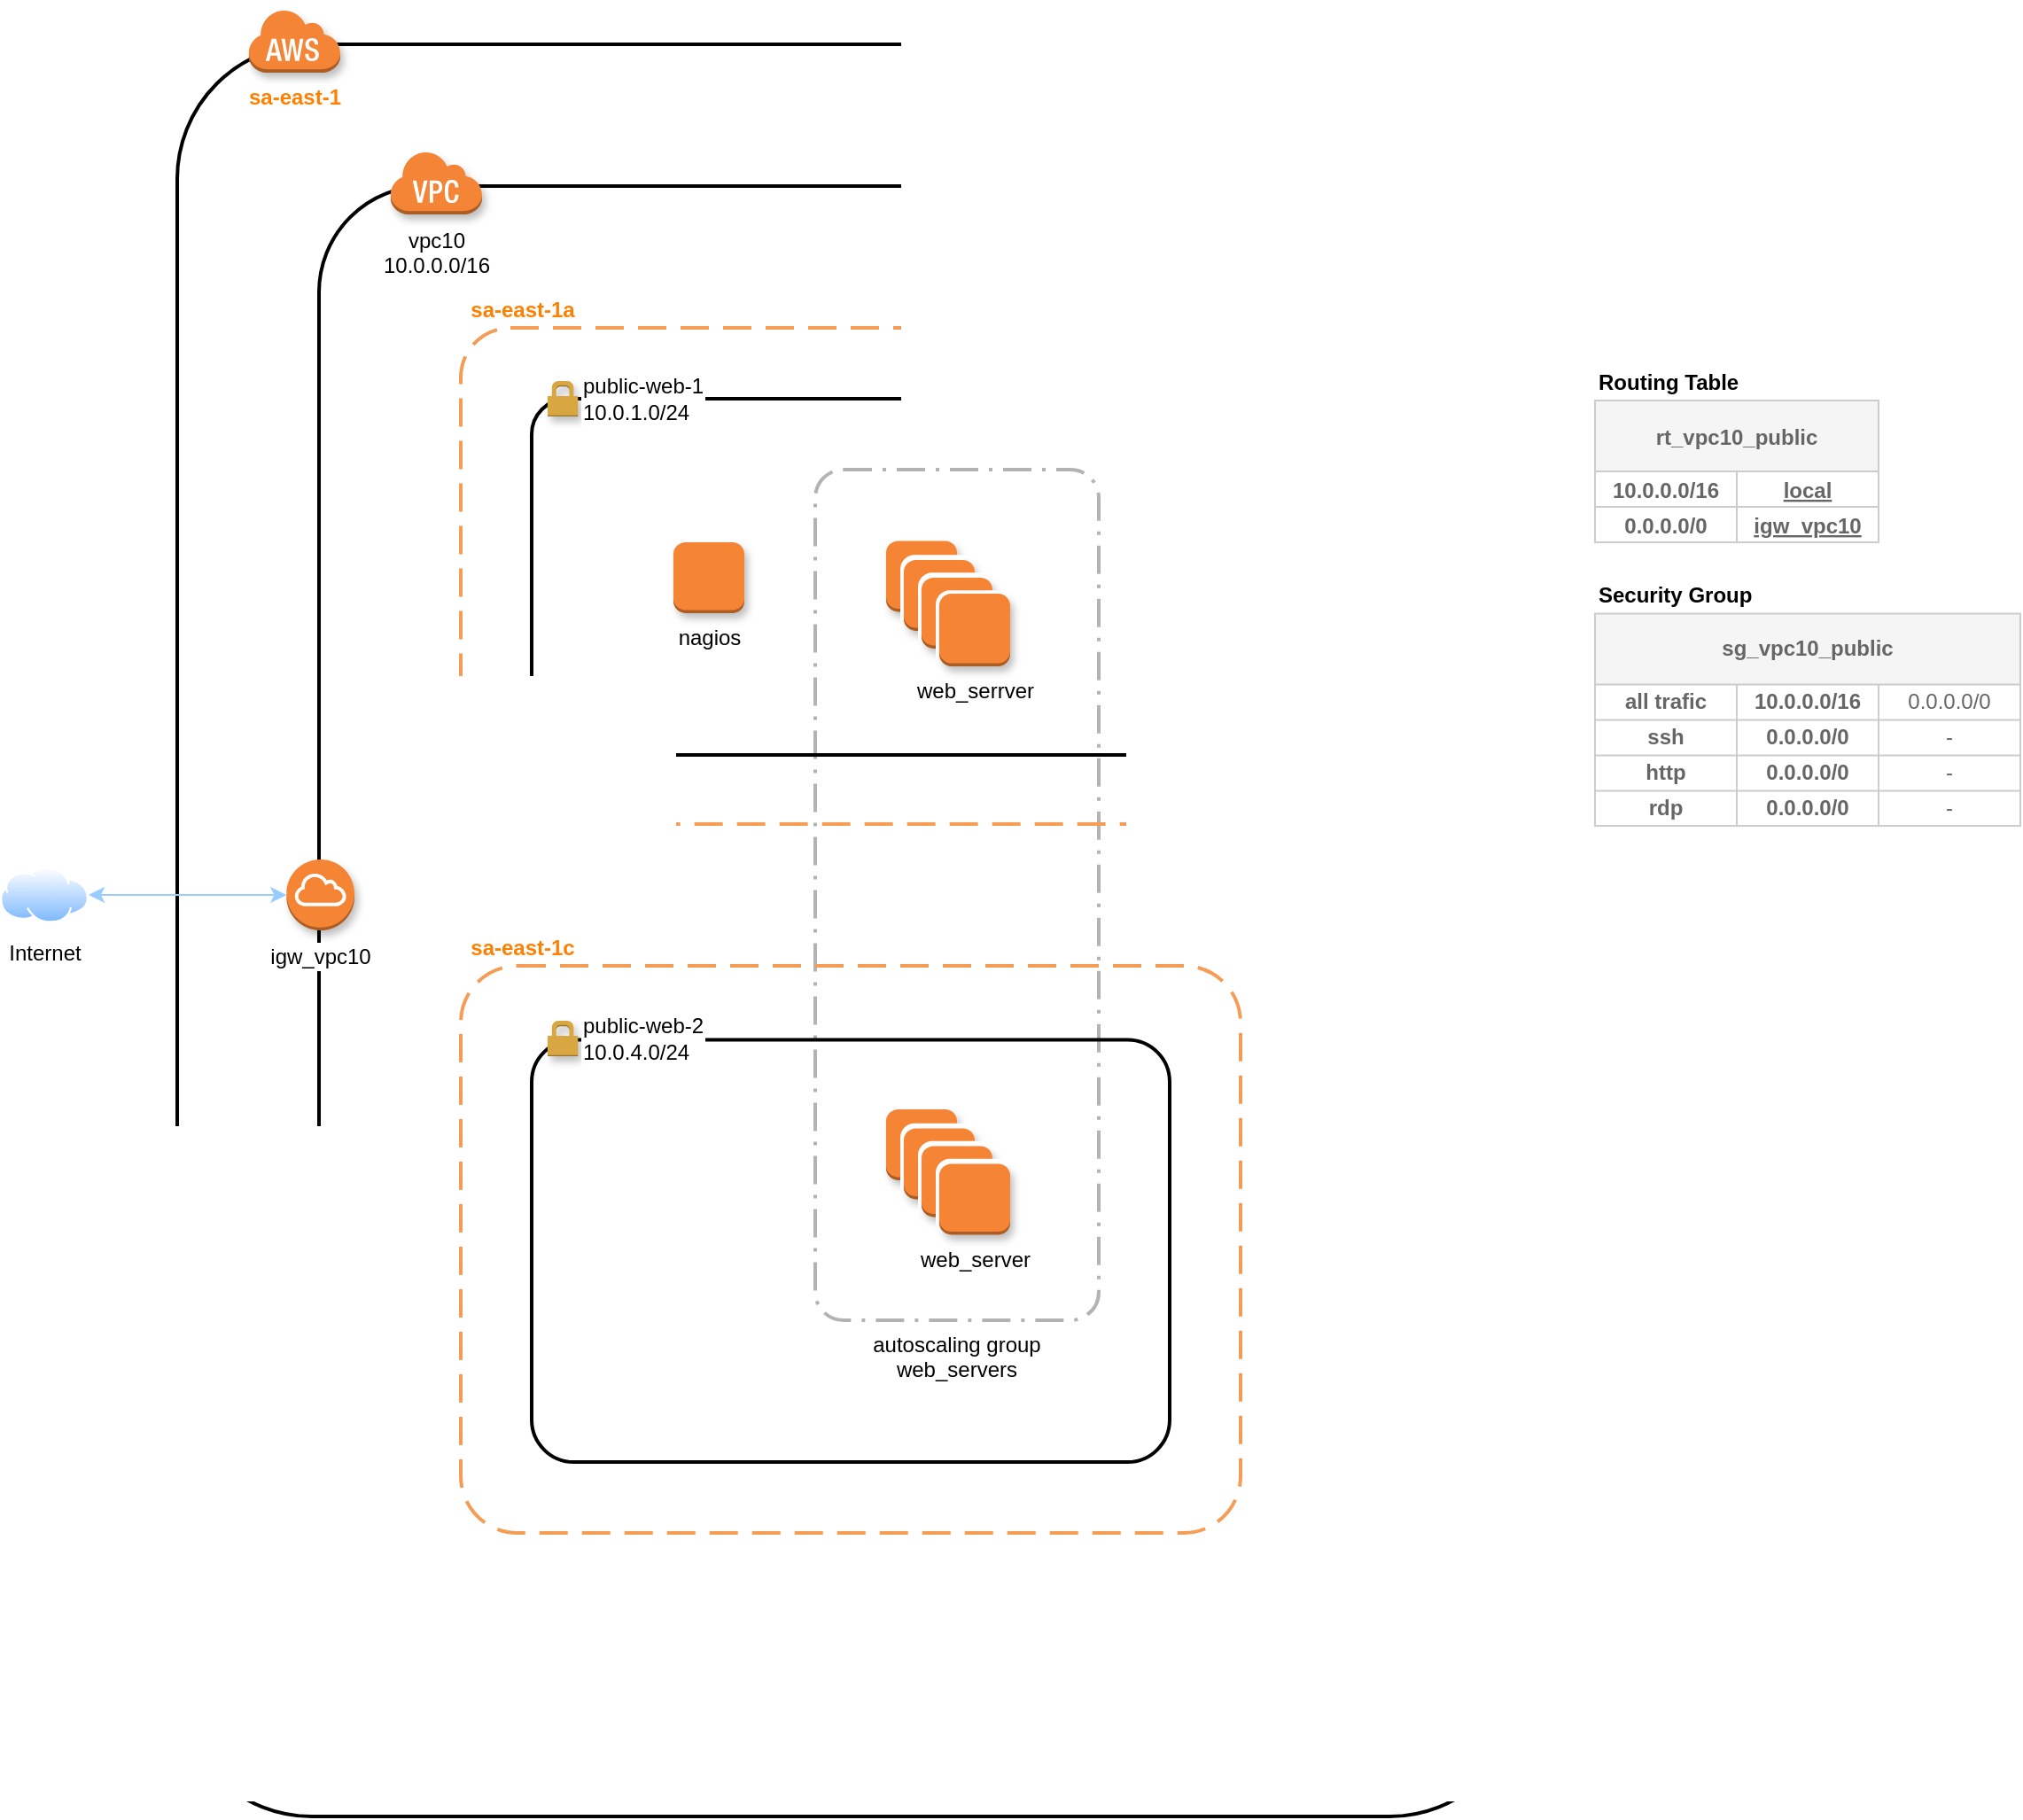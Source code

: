 <mxfile version="13.7.5" type="github">
  <diagram id="ek9SvoUbZJLgTX0v-QCz" name="Page-1">
    <mxGraphModel dx="2169" dy="954" grid="1" gridSize="10" guides="1" tooltips="1" connect="1" arrows="1" fold="1" page="1" pageScale="1" pageWidth="827" pageHeight="1169" math="0" shadow="0">
      <root>
        <mxCell id="0" />
        <mxCell id="1" parent="0" />
        <mxCell id="zP09fTPhJV7iCSvq5EqF-148" value="autoscaling group&#xa;web_servers" style="rounded=1;arcSize=10;dashed=1;fillColor=none;gradientColor=none;dashPattern=8 3 1 3;strokeWidth=2;shadow=0;glass=0;sketch=0;fontColor=none;html=0;strokeColor=#B3B3B3;labelPosition=center;verticalLabelPosition=bottom;align=center;verticalAlign=top;whiteSpace=wrap;" parent="1" vertex="1">
          <mxGeometry x="-280" y="320" width="160" height="480" as="geometry" />
        </mxCell>
        <mxCell id="N_aPm0FDeAfyOkNH4oF6-1" value="" style="rounded=1;arcSize=10;dashed=0;fillColor=none;gradientColor=none;strokeWidth=2;" parent="1" vertex="1">
          <mxGeometry x="-640" y="80" width="760" height="1000" as="geometry" />
        </mxCell>
        <mxCell id="N_aPm0FDeAfyOkNH4oF6-2" value="" style="rounded=1;arcSize=10;dashed=0;fillColor=none;gradientColor=none;strokeWidth=2;" parent="1" vertex="1">
          <mxGeometry x="-560" y="160" width="600" height="840" as="geometry" />
        </mxCell>
        <mxCell id="N_aPm0FDeAfyOkNH4oF6-3" value="" style="rounded=1;arcSize=10;dashed=1;strokeColor=#F59D56;fillColor=none;gradientColor=none;dashPattern=8 4;strokeWidth=2;" parent="1" vertex="1">
          <mxGeometry x="-480" y="240" width="440" height="280" as="geometry" />
        </mxCell>
        <mxCell id="N_aPm0FDeAfyOkNH4oF6-4" value="" style="rounded=1;arcSize=10;dashed=0;fillColor=none;gradientColor=none;strokeWidth=2;" parent="1" vertex="1">
          <mxGeometry x="-440" y="280" width="360" height="201" as="geometry" />
        </mxCell>
        <mxCell id="N_aPm0FDeAfyOkNH4oF6-5" value="" style="rounded=1;arcSize=10;dashed=1;strokeColor=#F59D56;fillColor=none;gradientColor=none;dashPattern=8 4;strokeWidth=2;" parent="1" vertex="1">
          <mxGeometry x="-480" y="600" width="440" height="320" as="geometry" />
        </mxCell>
        <mxCell id="N_aPm0FDeAfyOkNH4oF6-6" value="&lt;span&gt;vpc10&lt;/span&gt;&lt;span&gt;&lt;br&gt;10.0.0.0/16&lt;/span&gt;" style="dashed=0;html=1;shape=mxgraph.aws3.virtual_private_cloud;fillColor=#F58536;gradientColor=none;dashed=0;labelPosition=center;verticalLabelPosition=bottom;align=center;verticalAlign=top;labelBackgroundColor=#ffffff;labelBorderColor=#FFFFFF;shadow=1;" parent="1" vertex="1">
          <mxGeometry x="-520" y="140" width="52" height="36" as="geometry" />
        </mxCell>
        <mxCell id="N_aPm0FDeAfyOkNH4oF6-7" value="&lt;font color=&quot;#ff8000&quot;&gt;&lt;b&gt;sa-east-1&lt;/b&gt;&lt;/font&gt;" style="dashed=0;html=1;shape=mxgraph.aws3.cloud;fillColor=#F58536;gradientColor=none;dashed=0;shadow=1;labelPosition=center;verticalLabelPosition=bottom;align=center;verticalAlign=top;" parent="1" vertex="1">
          <mxGeometry x="-600" y="60" width="52" height="36" as="geometry" />
        </mxCell>
        <mxCell id="N_aPm0FDeAfyOkNH4oF6-8" value="&lt;span style=&quot;text-align: left&quot;&gt;public-web-1&lt;br&gt;10.0.1.0/24&lt;/span&gt;" style="dashed=0;html=1;shape=mxgraph.aws3.permissions;fillColor=#D9A741;gradientColor=none;dashed=0;shadow=1;labelPosition=right;verticalLabelPosition=middle;align=left;verticalAlign=middle;labelBackgroundColor=#ffffff;labelBorderColor=#FFFFFF;" parent="1" vertex="1">
          <mxGeometry x="-431.0" y="270" width="17.14" height="20" as="geometry" />
        </mxCell>
        <mxCell id="N_aPm0FDeAfyOkNH4oF6-11" value="sa-east-1a" style="text;html=1;strokeColor=none;fillColor=none;align=center;verticalAlign=middle;whiteSpace=wrap;rounded=0;fontStyle=1;fontColor=#FF8000;" parent="1" vertex="1">
          <mxGeometry x="-520" y="220" width="150" height="20" as="geometry" />
        </mxCell>
        <mxCell id="N_aPm0FDeAfyOkNH4oF6-12" value="sa-east-1c" style="text;html=1;strokeColor=none;fillColor=none;align=center;verticalAlign=middle;whiteSpace=wrap;rounded=0;fontStyle=1;fontColor=#FF8000;" parent="1" vertex="1">
          <mxGeometry x="-520" y="580" width="150" height="20" as="geometry" />
        </mxCell>
        <mxCell id="N_aPm0FDeAfyOkNH4oF6-17" value="&lt;span&gt;igw_vpc10&lt;/span&gt;" style="outlineConnect=0;dashed=0;verticalLabelPosition=bottom;verticalAlign=top;align=center;html=1;shape=mxgraph.aws3.internet_gateway;fillColor=#F58534;gradientColor=none;fontColor=#000000;fontSize=12;labelBackgroundColor=#ffffff;whiteSpace=wrap;labelBorderColor=#FFFFFF;shadow=1;" parent="1" vertex="1">
          <mxGeometry x="-578.33" y="540" width="38.33" height="40" as="geometry" />
        </mxCell>
        <mxCell id="N_aPm0FDeAfyOkNH4oF6-28" value="Internet" style="aspect=fixed;perimeter=ellipsePerimeter;html=1;align=center;shadow=0;dashed=0;spacingTop=3;image;image=img/lib/active_directory/internet_cloud.svg;fontSize=12;fontColor=#000000;" parent="1" vertex="1">
          <mxGeometry x="-740" y="544.25" width="50" height="31.5" as="geometry" />
        </mxCell>
        <mxCell id="N_aPm0FDeAfyOkNH4oF6-47" value="nagios" style="outlineConnect=0;dashed=0;verticalLabelPosition=bottom;verticalAlign=top;align=center;html=1;shape=mxgraph.aws3.instance;fillColor=#F58534;shadow=1;sketch=0;" parent="1" vertex="1">
          <mxGeometry x="-360" y="361" width="40" height="40" as="geometry" />
        </mxCell>
        <mxCell id="N_aPm0FDeAfyOkNH4oF6-164" style="edgeStyle=orthogonalEdgeStyle;rounded=0;orthogonalLoop=1;jettySize=auto;html=1;exitX=1;exitY=0.5;exitDx=0;exitDy=0;entryX=0;entryY=0.5;entryDx=0;entryDy=0;entryPerimeter=0;fillColor=#0050ef;startArrow=classic;startFill=1;endArrow=classic;endFill=1;elbow=vertical;curved=1;strokeColor=#99CCFF;" parent="1" source="N_aPm0FDeAfyOkNH4oF6-28" target="N_aPm0FDeAfyOkNH4oF6-17" edge="1">
          <mxGeometry relative="1" as="geometry">
            <mxPoint x="-600" y="323.992" as="sourcePoint" />
            <mxPoint x="-632.75" y="510.13" as="targetPoint" />
          </mxGeometry>
        </mxCell>
        <mxCell id="N_aPm0FDeAfyOkNH4oF6-165" value="Routing Table" style="text;html=1;strokeColor=none;fillColor=none;align=left;verticalAlign=middle;whiteSpace=wrap;rounded=1;fontStyle=1;shadow=1;sketch=0;glass=0;" parent="1" vertex="1">
          <mxGeometry x="160" y="261" width="174" height="20" as="geometry" />
        </mxCell>
        <mxCell id="N_aPm0FDeAfyOkNH4oF6-197" value="Security Group" style="text;html=1;strokeColor=none;fillColor=none;align=left;verticalAlign=middle;whiteSpace=wrap;rounded=1;fontStyle=1;shadow=1;sketch=0;glass=0;" parent="1" vertex="1">
          <mxGeometry x="160" y="381.12" width="174" height="20" as="geometry" />
        </mxCell>
        <mxCell id="zP09fTPhJV7iCSvq5EqF-17" value="" style="rounded=1;arcSize=10;dashed=0;gradientColor=none;strokeWidth=2;strokeColor=none;fillColor=#CCE5FF;" parent="1" vertex="1">
          <mxGeometry x="-230" y="370.12" width="40" height="40" as="geometry" />
        </mxCell>
        <mxCell id="zP09fTPhJV7iCSvq5EqF-18" value="" style="outlineConnect=0;dashed=0;verticalLabelPosition=bottom;verticalAlign=top;align=center;html=1;shape=mxgraph.aws3.instance;fillColor=#F58534;shadow=1;sketch=0;" parent="1" vertex="1">
          <mxGeometry x="-240" y="360.25" width="40" height="40" as="geometry" />
        </mxCell>
        <mxCell id="zP09fTPhJV7iCSvq5EqF-22" value="" style="rounded=1;whiteSpace=wrap;html=1;shadow=0;glass=0;sketch=0;strokeColor=#FFFFFF;strokeWidth=4;fillColor=#FFFFFF;gradientColor=none;fontColor=none;" parent="1" vertex="1">
          <mxGeometry x="-230" y="370.12" width="40" height="40" as="geometry" />
        </mxCell>
        <mxCell id="zP09fTPhJV7iCSvq5EqF-20" value="" style="outlineConnect=0;dashed=0;verticalLabelPosition=bottom;verticalAlign=top;align=center;html=1;shape=mxgraph.aws3.instance;fillColor=#F58534;shadow=1;sketch=0;" parent="1" vertex="1">
          <mxGeometry x="-230" y="371" width="40" height="40" as="geometry" />
        </mxCell>
        <mxCell id="zP09fTPhJV7iCSvq5EqF-24" value="" style="rounded=1;arcSize=10;dashed=0;gradientColor=none;strokeWidth=2;strokeColor=none;fillColor=#CCE5FF;" parent="1" vertex="1">
          <mxGeometry x="-220" y="380.12" width="40" height="40" as="geometry" />
        </mxCell>
        <mxCell id="zP09fTPhJV7iCSvq5EqF-25" value="" style="rounded=1;whiteSpace=wrap;html=1;shadow=0;glass=0;sketch=0;strokeColor=#FFFFFF;strokeWidth=4;fillColor=#FFFFFF;gradientColor=none;fontColor=none;" parent="1" vertex="1">
          <mxGeometry x="-220" y="380.12" width="40" height="40" as="geometry" />
        </mxCell>
        <mxCell id="zP09fTPhJV7iCSvq5EqF-26" value="" style="outlineConnect=0;dashed=0;verticalLabelPosition=bottom;verticalAlign=top;align=center;html=1;shape=mxgraph.aws3.instance;fillColor=#F58534;shadow=1;sketch=0;" parent="1" vertex="1">
          <mxGeometry x="-220" y="381" width="40" height="40" as="geometry" />
        </mxCell>
        <mxCell id="zP09fTPhJV7iCSvq5EqF-27" value="" style="rounded=1;arcSize=10;dashed=0;gradientColor=none;strokeWidth=2;strokeColor=none;fillColor=#CCE5FF;" parent="1" vertex="1">
          <mxGeometry x="-210" y="390.12" width="40" height="40" as="geometry" />
        </mxCell>
        <mxCell id="zP09fTPhJV7iCSvq5EqF-28" value="" style="rounded=1;whiteSpace=wrap;html=1;shadow=0;glass=0;sketch=0;strokeColor=#FFFFFF;strokeWidth=4;fillColor=#FFFFFF;gradientColor=none;fontColor=none;" parent="1" vertex="1">
          <mxGeometry x="-210" y="390.12" width="40" height="40" as="geometry" />
        </mxCell>
        <mxCell id="zP09fTPhJV7iCSvq5EqF-29" value="web_serrver" style="outlineConnect=0;dashed=0;verticalLabelPosition=bottom;verticalAlign=top;align=center;html=1;shape=mxgraph.aws3.instance;fillColor=#F58534;shadow=1;sketch=0;" parent="1" vertex="1">
          <mxGeometry x="-210" y="390" width="40" height="41" as="geometry" />
        </mxCell>
        <mxCell id="zP09fTPhJV7iCSvq5EqF-116" value="" style="rounded=1;arcSize=10;dashed=0;fillColor=none;gradientColor=none;strokeWidth=2;" parent="1" vertex="1">
          <mxGeometry x="-440" y="641.75" width="360" height="238.25" as="geometry" />
        </mxCell>
        <mxCell id="zP09fTPhJV7iCSvq5EqF-117" value="&lt;span style=&quot;text-align: left&quot;&gt;public-web-2&lt;br&gt;10.0.4.0/24&lt;/span&gt;" style="dashed=0;html=1;shape=mxgraph.aws3.permissions;fillColor=#D9A741;gradientColor=none;dashed=0;shadow=1;labelPosition=right;verticalLabelPosition=middle;align=left;verticalAlign=middle;labelBackgroundColor=#ffffff;labelBorderColor=#FFFFFF;" parent="1" vertex="1">
          <mxGeometry x="-431.0" y="631" width="17.14" height="20" as="geometry" />
        </mxCell>
        <mxCell id="zP09fTPhJV7iCSvq5EqF-120" value="" style="rounded=1;arcSize=10;dashed=0;gradientColor=none;strokeWidth=2;strokeColor=none;fillColor=#CCE5FF;" parent="1" vertex="1">
          <mxGeometry x="-230" y="690.87" width="40" height="40" as="geometry" />
        </mxCell>
        <mxCell id="zP09fTPhJV7iCSvq5EqF-121" value="" style="outlineConnect=0;dashed=0;verticalLabelPosition=bottom;verticalAlign=top;align=center;html=1;shape=mxgraph.aws3.instance;fillColor=#F58534;shadow=1;sketch=0;" parent="1" vertex="1">
          <mxGeometry x="-240" y="681" width="40" height="40" as="geometry" />
        </mxCell>
        <mxCell id="zP09fTPhJV7iCSvq5EqF-122" value="" style="rounded=1;whiteSpace=wrap;html=1;shadow=0;glass=0;sketch=0;strokeColor=#FFFFFF;strokeWidth=4;fillColor=#FFFFFF;gradientColor=none;fontColor=none;" parent="1" vertex="1">
          <mxGeometry x="-230" y="690.87" width="40" height="40" as="geometry" />
        </mxCell>
        <mxCell id="zP09fTPhJV7iCSvq5EqF-123" value="" style="outlineConnect=0;dashed=0;verticalLabelPosition=bottom;verticalAlign=top;align=center;html=1;shape=mxgraph.aws3.instance;fillColor=#F58534;shadow=1;sketch=0;" parent="1" vertex="1">
          <mxGeometry x="-230" y="691.75" width="40" height="40" as="geometry" />
        </mxCell>
        <mxCell id="zP09fTPhJV7iCSvq5EqF-124" value="" style="rounded=1;arcSize=10;dashed=0;gradientColor=none;strokeWidth=2;strokeColor=none;fillColor=#CCE5FF;" parent="1" vertex="1">
          <mxGeometry x="-220" y="700.87" width="40" height="40" as="geometry" />
        </mxCell>
        <mxCell id="zP09fTPhJV7iCSvq5EqF-125" value="" style="rounded=1;whiteSpace=wrap;html=1;shadow=0;glass=0;sketch=0;strokeColor=#FFFFFF;strokeWidth=4;fillColor=#FFFFFF;gradientColor=none;fontColor=none;" parent="1" vertex="1">
          <mxGeometry x="-220" y="700.87" width="40" height="40" as="geometry" />
        </mxCell>
        <mxCell id="zP09fTPhJV7iCSvq5EqF-126" value="" style="outlineConnect=0;dashed=0;verticalLabelPosition=bottom;verticalAlign=top;align=center;html=1;shape=mxgraph.aws3.instance;fillColor=#F58534;shadow=1;sketch=0;" parent="1" vertex="1">
          <mxGeometry x="-220" y="701.75" width="40" height="40" as="geometry" />
        </mxCell>
        <mxCell id="zP09fTPhJV7iCSvq5EqF-127" value="" style="rounded=1;arcSize=10;dashed=0;gradientColor=none;strokeWidth=2;strokeColor=none;fillColor=#CCE5FF;" parent="1" vertex="1">
          <mxGeometry x="-210" y="710.87" width="40" height="40" as="geometry" />
        </mxCell>
        <mxCell id="zP09fTPhJV7iCSvq5EqF-128" value="" style="rounded=1;whiteSpace=wrap;html=1;shadow=0;glass=0;sketch=0;strokeColor=#FFFFFF;strokeWidth=4;fillColor=#FFFFFF;gradientColor=none;fontColor=none;" parent="1" vertex="1">
          <mxGeometry x="-210" y="710.87" width="40" height="40" as="geometry" />
        </mxCell>
        <mxCell id="zP09fTPhJV7iCSvq5EqF-129" value="web_server" style="outlineConnect=0;dashed=0;verticalLabelPosition=bottom;verticalAlign=top;align=center;html=1;shape=mxgraph.aws3.instance;fillColor=#F58534;shadow=1;sketch=0;" parent="1" vertex="1">
          <mxGeometry x="-210" y="711.75" width="40" height="40" as="geometry" />
        </mxCell>
        <mxCell id="N_aPm0FDeAfyOkNH4oF6-74" value="rt_vpc10_public" style="shape=table;startSize=40;container=1;collapsible=1;childLayout=tableLayout;fixedRows=1;rowLines=0;fontStyle=1;align=center;resizeLast=1;fillColor=#f5f5f5;strokeColor=#CCCCCC;spacingLeft=0;fontColor=#666666;" parent="1" vertex="1">
          <mxGeometry x="160" y="281" width="160" height="80" as="geometry">
            <mxRectangle x="1010" y="180" width="60" height="30" as="alternateBounds" />
          </mxGeometry>
        </mxCell>
        <mxCell id="N_aPm0FDeAfyOkNH4oF6-78" value="" style="shape=partialRectangle;collapsible=0;dropTarget=0;pointerEvents=0;fillColor=none;top=0;left=0;bottom=1;right=0;points=[[0,0.5],[1,0.5]];portConstraint=eastwest;strokeColor=#CCCCCC;align=center;spacingLeft=0;fontColor=#666666;" parent="N_aPm0FDeAfyOkNH4oF6-74" vertex="1">
          <mxGeometry y="40" width="160" height="20" as="geometry" />
        </mxCell>
        <mxCell id="N_aPm0FDeAfyOkNH4oF6-79" value="10.0.0.0/16" style="shape=partialRectangle;connectable=0;fillColor=none;top=0;left=0;bottom=0;right=0;fontStyle=1;overflow=hidden;strokeColor=#CCCCCC;align=center;spacingLeft=0;fontColor=#666666;" parent="N_aPm0FDeAfyOkNH4oF6-78" vertex="1">
          <mxGeometry width="80" height="20" as="geometry" />
        </mxCell>
        <mxCell id="N_aPm0FDeAfyOkNH4oF6-80" value="local" style="shape=partialRectangle;connectable=0;fillColor=none;top=0;left=0;bottom=0;right=0;align=center;spacingLeft=0;fontStyle=5;overflow=hidden;strokeColor=#CCCCCC;fontColor=#666666;" parent="N_aPm0FDeAfyOkNH4oF6-78" vertex="1">
          <mxGeometry x="80" width="80" height="20" as="geometry" />
        </mxCell>
        <mxCell id="N_aPm0FDeAfyOkNH4oF6-145" value="" style="shape=partialRectangle;collapsible=0;dropTarget=0;pointerEvents=0;fillColor=none;top=0;left=0;bottom=1;right=0;points=[[0,0.5],[1,0.5]];portConstraint=eastwest;strokeColor=#CCCCCC;align=center;spacingLeft=0;fontColor=#666666;" parent="N_aPm0FDeAfyOkNH4oF6-74" vertex="1">
          <mxGeometry y="60" width="160" height="20" as="geometry" />
        </mxCell>
        <mxCell id="N_aPm0FDeAfyOkNH4oF6-146" value="0.0.0.0/0" style="shape=partialRectangle;connectable=0;fillColor=none;top=0;left=0;bottom=0;right=0;fontStyle=1;overflow=hidden;strokeColor=#CCCCCC;align=center;spacingLeft=0;fontColor=#666666;" parent="N_aPm0FDeAfyOkNH4oF6-145" vertex="1">
          <mxGeometry width="80" height="20" as="geometry" />
        </mxCell>
        <mxCell id="N_aPm0FDeAfyOkNH4oF6-147" value="igw_vpc10" style="shape=partialRectangle;connectable=0;fillColor=none;top=0;left=0;bottom=0;right=0;align=center;spacingLeft=0;fontStyle=5;overflow=hidden;strokeColor=#CCCCCC;fontColor=#666666;" parent="N_aPm0FDeAfyOkNH4oF6-145" vertex="1">
          <mxGeometry x="80" width="80" height="20" as="geometry" />
        </mxCell>
        <mxCell id="N_aPm0FDeAfyOkNH4oF6-228" value="sg_vpc10_public" style="shape=table;html=1;whiteSpace=wrap;startSize=40;container=1;collapsible=0;childLayout=tableLayout;strokeColor=#CCCCCC;fillColor=#f5f5f5;align=center;fontStyle=1;spacingLeft=0;fontColor=#666666;" parent="1" vertex="1">
          <mxGeometry x="160" y="401.25" width="240" height="119.75" as="geometry" />
        </mxCell>
        <mxCell id="N_aPm0FDeAfyOkNH4oF6-229" value="" style="shape=partialRectangle;html=1;whiteSpace=wrap;collapsible=0;dropTarget=0;pointerEvents=0;fillColor=none;top=0;left=0;bottom=0;right=0;points=[[0,0.5],[1,0.5]];portConstraint=eastwest;spacingLeft=0;align=center;fontColor=#666666;" parent="N_aPm0FDeAfyOkNH4oF6-228" vertex="1">
          <mxGeometry y="40" width="240" height="20" as="geometry" />
        </mxCell>
        <mxCell id="N_aPm0FDeAfyOkNH4oF6-230" value="&lt;span style=&quot;font-weight: 700;&quot;&gt;all trafic&lt;/span&gt;" style="shape=partialRectangle;html=1;whiteSpace=wrap;connectable=0;fillColor=none;top=0;left=0;bottom=0;right=0;overflow=hidden;spacingLeft=0;align=center;fontColor=#666666;" parent="N_aPm0FDeAfyOkNH4oF6-229" vertex="1">
          <mxGeometry width="80" height="20" as="geometry" />
        </mxCell>
        <mxCell id="N_aPm0FDeAfyOkNH4oF6-231" value="&lt;span style=&quot;font-weight: 700&quot;&gt;10.0.0.0/16&lt;/span&gt;&lt;span style=&quot;font-weight: 700&quot;&gt;&lt;br&gt;&lt;/span&gt;" style="shape=partialRectangle;html=1;whiteSpace=wrap;connectable=0;fillColor=none;top=0;left=0;bottom=0;right=0;overflow=hidden;spacingLeft=0;align=center;fontColor=#666666;" parent="N_aPm0FDeAfyOkNH4oF6-229" vertex="1">
          <mxGeometry x="80" width="80" height="20" as="geometry" />
        </mxCell>
        <mxCell id="N_aPm0FDeAfyOkNH4oF6-232" value="0.0.0.0/0" style="shape=partialRectangle;html=1;whiteSpace=wrap;connectable=0;fillColor=none;top=0;left=0;bottom=0;right=0;overflow=hidden;spacingLeft=0;align=center;fontColor=#666666;" parent="N_aPm0FDeAfyOkNH4oF6-229" vertex="1">
          <mxGeometry x="160" width="80" height="20" as="geometry" />
        </mxCell>
        <mxCell id="N_aPm0FDeAfyOkNH4oF6-237" value="" style="shape=partialRectangle;html=1;whiteSpace=wrap;collapsible=0;dropTarget=0;pointerEvents=0;fillColor=none;top=0;left=0;bottom=0;right=0;points=[[0,0.5],[1,0.5]];portConstraint=eastwest;spacingLeft=0;align=center;fontColor=#666666;" parent="N_aPm0FDeAfyOkNH4oF6-228" vertex="1">
          <mxGeometry y="60" width="240" height="20" as="geometry" />
        </mxCell>
        <mxCell id="N_aPm0FDeAfyOkNH4oF6-238" value="&lt;span style=&quot;font-weight: 700;&quot;&gt;ssh&lt;/span&gt;" style="shape=partialRectangle;html=1;whiteSpace=wrap;connectable=0;fillColor=none;top=0;left=0;bottom=0;right=0;overflow=hidden;spacingLeft=0;align=center;fontColor=#666666;" parent="N_aPm0FDeAfyOkNH4oF6-237" vertex="1">
          <mxGeometry width="80" height="20" as="geometry" />
        </mxCell>
        <mxCell id="N_aPm0FDeAfyOkNH4oF6-239" value="&lt;span style=&quot;font-weight: 700;&quot;&gt;0.0.0.0/0&lt;/span&gt;" style="shape=partialRectangle;html=1;whiteSpace=wrap;connectable=0;fillColor=none;top=0;left=0;bottom=0;right=0;overflow=hidden;spacingLeft=0;align=center;fontColor=#666666;" parent="N_aPm0FDeAfyOkNH4oF6-237" vertex="1">
          <mxGeometry x="80" width="80" height="20" as="geometry" />
        </mxCell>
        <mxCell id="N_aPm0FDeAfyOkNH4oF6-240" value="-" style="shape=partialRectangle;html=1;whiteSpace=wrap;connectable=0;fillColor=none;top=0;left=0;bottom=0;right=0;overflow=hidden;spacingLeft=0;align=center;fontColor=#666666;" parent="N_aPm0FDeAfyOkNH4oF6-237" vertex="1">
          <mxGeometry x="160" width="80" height="20" as="geometry" />
        </mxCell>
        <mxCell id="N_aPm0FDeAfyOkNH4oF6-263" value="" style="shape=partialRectangle;html=1;whiteSpace=wrap;collapsible=0;dropTarget=0;pointerEvents=0;fillColor=none;top=0;left=0;bottom=0;right=0;points=[[0,0.5],[1,0.5]];portConstraint=eastwest;spacingLeft=0;align=center;fontColor=#666666;" parent="N_aPm0FDeAfyOkNH4oF6-228" vertex="1">
          <mxGeometry y="80" width="240" height="20" as="geometry" />
        </mxCell>
        <mxCell id="N_aPm0FDeAfyOkNH4oF6-264" value="&lt;span style=&quot;font-weight: 700;&quot;&gt;http&lt;/span&gt;" style="shape=partialRectangle;html=1;whiteSpace=wrap;connectable=0;fillColor=none;top=0;left=0;bottom=0;right=0;overflow=hidden;spacingLeft=0;align=center;fontColor=#666666;" parent="N_aPm0FDeAfyOkNH4oF6-263" vertex="1">
          <mxGeometry width="80" height="20" as="geometry" />
        </mxCell>
        <mxCell id="N_aPm0FDeAfyOkNH4oF6-265" value="&lt;span style=&quot;font-weight: 700;&quot;&gt;0.0.0.0/0&lt;/span&gt;" style="shape=partialRectangle;html=1;whiteSpace=wrap;connectable=0;fillColor=none;top=0;left=0;bottom=0;right=0;overflow=hidden;spacingLeft=0;align=center;fontColor=#666666;" parent="N_aPm0FDeAfyOkNH4oF6-263" vertex="1">
          <mxGeometry x="80" width="80" height="20" as="geometry" />
        </mxCell>
        <mxCell id="N_aPm0FDeAfyOkNH4oF6-266" value="-" style="shape=partialRectangle;html=1;whiteSpace=wrap;connectable=0;fillColor=none;top=0;left=0;bottom=0;right=0;overflow=hidden;spacingLeft=0;align=center;fontColor=#666666;" parent="N_aPm0FDeAfyOkNH4oF6-263" vertex="1">
          <mxGeometry x="160" width="80" height="20" as="geometry" />
        </mxCell>
        <mxCell id="N_aPm0FDeAfyOkNH4oF6-319" value="" style="shape=partialRectangle;html=1;whiteSpace=wrap;collapsible=0;dropTarget=0;pointerEvents=0;fillColor=none;top=0;left=0;bottom=0;right=0;points=[[0,0.5],[1,0.5]];portConstraint=eastwest;spacingLeft=0;align=center;fontColor=#666666;" parent="N_aPm0FDeAfyOkNH4oF6-228" vertex="1">
          <mxGeometry y="100" width="240" height="20" as="geometry" />
        </mxCell>
        <mxCell id="N_aPm0FDeAfyOkNH4oF6-320" value="&lt;span style=&quot;font-weight: 700;&quot;&gt;rdp&lt;/span&gt;" style="shape=partialRectangle;html=1;whiteSpace=wrap;connectable=0;fillColor=none;top=0;left=0;bottom=0;right=0;overflow=hidden;spacingLeft=0;align=center;fontColor=#666666;" parent="N_aPm0FDeAfyOkNH4oF6-319" vertex="1">
          <mxGeometry width="80" height="20" as="geometry" />
        </mxCell>
        <mxCell id="N_aPm0FDeAfyOkNH4oF6-321" value="&lt;span style=&quot;font-weight: 700;&quot;&gt;0.0.0.0/0&lt;/span&gt;" style="shape=partialRectangle;html=1;whiteSpace=wrap;connectable=0;fillColor=none;top=0;left=0;bottom=0;right=0;overflow=hidden;spacingLeft=0;align=center;fontColor=#666666;" parent="N_aPm0FDeAfyOkNH4oF6-319" vertex="1">
          <mxGeometry x="80" width="80" height="20" as="geometry" />
        </mxCell>
        <mxCell id="N_aPm0FDeAfyOkNH4oF6-322" value="-" style="shape=partialRectangle;html=1;whiteSpace=wrap;connectable=0;fillColor=none;top=0;left=0;bottom=0;right=0;overflow=hidden;spacingLeft=0;align=center;fontColor=#666666;" parent="N_aPm0FDeAfyOkNH4oF6-319" vertex="1">
          <mxGeometry x="160" width="80" height="20" as="geometry" />
        </mxCell>
      </root>
    </mxGraphModel>
  </diagram>
</mxfile>
